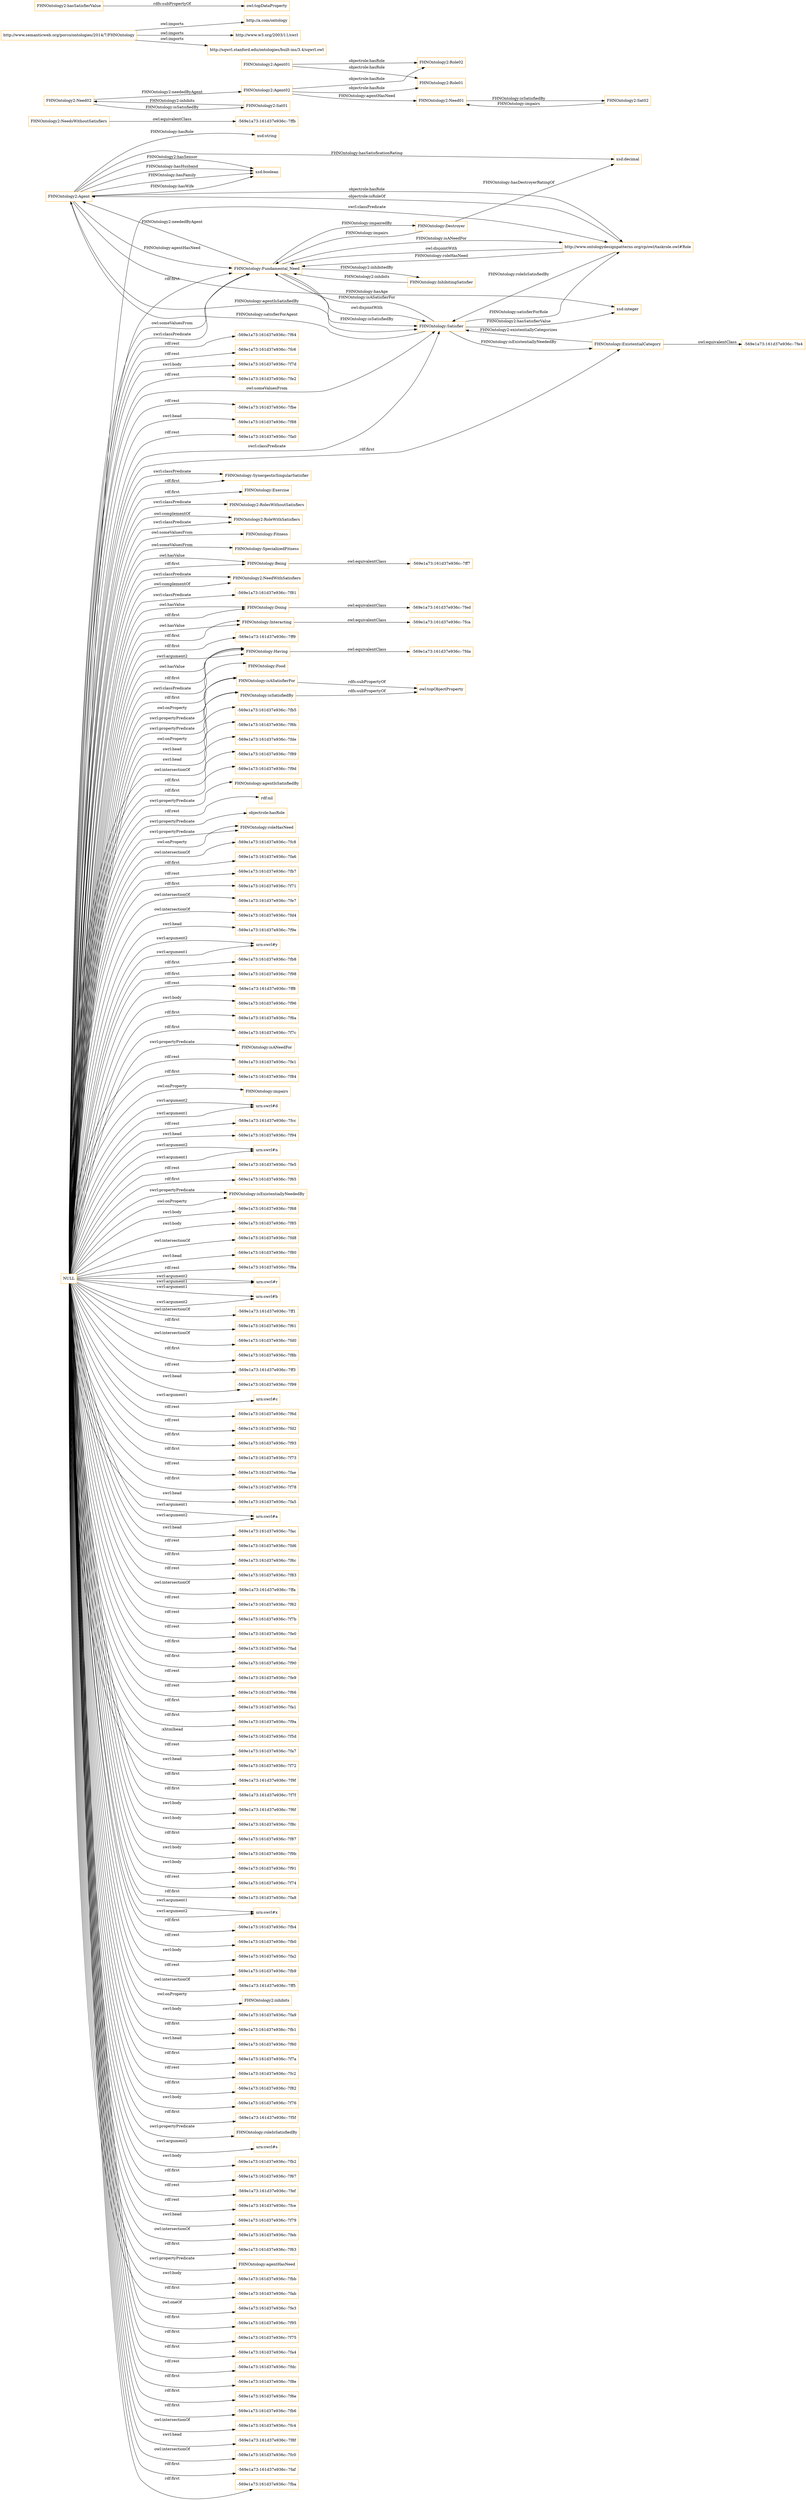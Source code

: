 digraph ar2dtool_diagram { 
rankdir=LR;
size="1501"
node [shape = rectangle, color="orange"]; "FHNOntology2:Agent" "FHNOntology:SynergesticSingularSatisfier" "FHNOntology2:NeedsWithoutSatisfiers" "FHNOntology:Exercise" "FHNOntology:Destroyer" "-569e1a73:161d37e936c:-7ffb" "-569e1a73:161d37e936c:-7fda" "FHNOntology2:RolesWithoutSatisfiers" "FHNOntology2:RoleWithSatisfiers" "FHNOntology:Fitness" "-569e1a73:161d37e936c:-7fca" "FHNOntology:Fundamental_Need" "FHNOntology:SpecializedFitness" "-569e1a73:161d37e936c:-7fe4" "FHNOntology:ExistentialCategory" "http://www.ontologydesignpatterns.org/cp/owl/taskrole.owl#Role" "FHNOntology:InhibitingSatisfier" "FHNOntology:Being" "-569e1a73:161d37e936c:-7ff7" "FHNOntology:Satisfier" "FHNOntology2:NeedWithSatisfiers" "-569e1a73:161d37e936c:-7f81" "FHNOntology:Doing" "FHNOntology:Interacting" "-569e1a73:161d37e936c:-7ff9" "-569e1a73:161d37e936c:-7fed" "FHNOntology:Having" "FHNOntology:Food" ; /*classes style*/
	"FHNOntology:Interacting" -> "-569e1a73:161d37e936c:-7fca" [ label = "owl:equivalentClass" ];
	"FHNOntology:isASatisfierFor" -> "owl:topObjectProperty" [ label = "rdfs:subPropertyOf" ];
	"FHNOntology2:Need01" -> "FHNOntology2:Sat02" [ label = "FHNOntology:isSatisfiedBy" ];
	"FHNOntology:Fundamental_Need" -> "FHNOntology:Satisfier" [ label = "owl:disjointWith" ];
	"FHNOntology:Being" -> "-569e1a73:161d37e936c:-7ff7" [ label = "owl:equivalentClass" ];
	"FHNOntology:Doing" -> "-569e1a73:161d37e936c:-7fed" [ label = "owl:equivalentClass" ];
	"http://www.ontologydesignpatterns.org/cp/owl/taskrole.owl#Role" -> "FHNOntology:Fundamental_Need" [ label = "owl:disjointWith" ];
	"http://www.semanticweb.org/porco/ontologies/2014/7/FHNOntology" -> "http://a.com/ontology" [ label = "owl:imports" ];
	"http://www.semanticweb.org/porco/ontologies/2014/7/FHNOntology" -> "http://www.w3.org/2003/11/swrl" [ label = "owl:imports" ];
	"http://www.semanticweb.org/porco/ontologies/2014/7/FHNOntology" -> "http://sqwrl.stanford.edu/ontologies/built-ins/3.4/sqwrl.owl" [ label = "owl:imports" ];
	"FHNOntology2:Agent02" -> "FHNOntology2:Need01" [ label = "FHNOntology:agentHasNeed" ];
	"FHNOntology2:Agent02" -> "FHNOntology2:Role02" [ label = "objectrole:hasRole" ];
	"FHNOntology2:Agent02" -> "FHNOntology2:Role01" [ label = "objectrole:hasRole" ];
	"FHNOntology2:Sat02" -> "FHNOntology2:Need01" [ label = "FHNOntology:impairs" ];
	"FHNOntology2:NeedsWithoutSatisfiers" -> "-569e1a73:161d37e936c:-7ffb" [ label = "owl:equivalentClass" ];
	"NULL" -> "-569e1a73:161d37e936c:-7fb5" [ label = "swrl:head" ];
	"NULL" -> "-569e1a73:161d37e936c:-7f6b" [ label = "swrl:head" ];
	"NULL" -> "-569e1a73:161d37e936c:-7fde" [ label = "owl:intersectionOf" ];
	"NULL" -> "-569e1a73:161d37e936c:-7f89" [ label = "rdf:first" ];
	"NULL" -> "-569e1a73:161d37e936c:-7f9d" [ label = "rdf:first" ];
	"NULL" -> "FHNOntology:agentIsSatisfiedBy" [ label = "swrl:propertyPredicate" ];
	"NULL" -> "rdf:nil" [ label = "rdf:rest" ];
	"NULL" -> "objectrole:hasRole" [ label = "swrl:propertyPredicate" ];
	"NULL" -> "FHNOntology:roleHasNeed" [ label = "owl:onProperty" ];
	"NULL" -> "-569e1a73:161d37e936c:-7fc8" [ label = "owl:intersectionOf" ];
	"NULL" -> "FHNOntology:Interacting" [ label = "rdf:first" ];
	"NULL" -> "-569e1a73:161d37e936c:-7fa6" [ label = "rdf:first" ];
	"NULL" -> "-569e1a73:161d37e936c:-7fb7" [ label = "rdf:rest" ];
	"NULL" -> "-569e1a73:161d37e936c:-7f71" [ label = "rdf:first" ];
	"NULL" -> "-569e1a73:161d37e936c:-7fe7" [ label = "owl:intersectionOf" ];
	"NULL" -> "-569e1a73:161d37e936c:-7fd4" [ label = "owl:intersectionOf" ];
	"NULL" -> "-569e1a73:161d37e936c:-7f9e" [ label = "swrl:head" ];
	"NULL" -> "urn:swrl#y" [ label = "swrl:argument1" ];
	"NULL" -> "-569e1a73:161d37e936c:-7fb8" [ label = "rdf:first" ];
	"NULL" -> "-569e1a73:161d37e936c:-7f98" [ label = "rdf:first" ];
	"NULL" -> "-569e1a73:161d37e936c:-7ff8" [ label = "rdf:rest" ];
	"NULL" -> "-569e1a73:161d37e936c:-7f96" [ label = "swrl:body" ];
	"NULL" -> "-569e1a73:161d37e936c:-7f6a" [ label = "rdf:first" ];
	"NULL" -> "FHNOntology:Doing" [ label = "rdf:first" ];
	"NULL" -> "FHNOntology:Satisfier" [ label = "swrl:classPredicate" ];
	"NULL" -> "-569e1a73:161d37e936c:-7f7c" [ label = "rdf:first" ];
	"NULL" -> "-569e1a73:161d37e936c:-7f81" [ label = "swrl:classPredicate" ];
	"NULL" -> "FHNOntology:isANeedFor" [ label = "swrl:propertyPredicate" ];
	"NULL" -> "-569e1a73:161d37e936c:-7fe1" [ label = "rdf:rest" ];
	"NULL" -> "-569e1a73:161d37e936c:-7f84" [ label = "rdf:first" ];
	"NULL" -> "FHNOntology:impairs" [ label = "owl:onProperty" ];
	"NULL" -> "urn:swrl#d" [ label = "swrl:argument1" ];
	"NULL" -> "-569e1a73:161d37e936c:-7fcc" [ label = "rdf:rest" ];
	"NULL" -> "FHNOntology:Exercise" [ label = "rdf:first" ];
	"NULL" -> "FHNOntology:Fundamental_Need" [ label = "rdf:first" ];
	"NULL" -> "-569e1a73:161d37e936c:-7f94" [ label = "swrl:head" ];
	"NULL" -> "urn:swrl#n" [ label = "swrl:argument1" ];
	"NULL" -> "-569e1a73:161d37e936c:-7fe5" [ label = "rdf:rest" ];
	"NULL" -> "urn:swrl#d" [ label = "swrl:argument2" ];
	"NULL" -> "-569e1a73:161d37e936c:-7f65" [ label = "rdf:first" ];
	"NULL" -> "FHNOntology:Being" [ label = "rdf:first" ];
	"NULL" -> "FHNOntology:isExistentiallyNeededBy" [ label = "owl:onProperty" ];
	"NULL" -> "-569e1a73:161d37e936c:-7f68" [ label = "swrl:body" ];
	"NULL" -> "-569e1a73:161d37e936c:-7f85" [ label = "swrl:body" ];
	"NULL" -> "-569e1a73:161d37e936c:-7fd8" [ label = "owl:intersectionOf" ];
	"NULL" -> "-569e1a73:161d37e936c:-7f80" [ label = "swrl:head" ];
	"NULL" -> "-569e1a73:161d37e936c:-7f8a" [ label = "rdf:rest" ];
	"NULL" -> "urn:swrl#r" [ label = "swrl:argument1" ];
	"NULL" -> "urn:swrl#b" [ label = "swrl:argument2" ];
	"NULL" -> "http://www.ontologydesignpatterns.org/cp/owl/taskrole.owl#Role" [ label = "swrl:classPredicate" ];
	"NULL" -> "-569e1a73:161d37e936c:-7ff1" [ label = "owl:intersectionOf" ];
	"NULL" -> "-569e1a73:161d37e936c:-7f61" [ label = "rdf:first" ];
	"NULL" -> "FHNOntology:isSatisfiedBy" [ label = "owl:onProperty" ];
	"NULL" -> "FHNOntology:Having" [ label = "owl:hasValue" ];
	"NULL" -> "-569e1a73:161d37e936c:-7fd0" [ label = "owl:intersectionOf" ];
	"NULL" -> "FHNOntology:Being" [ label = "owl:hasValue" ];
	"NULL" -> "FHNOntology:SynergesticSingularSatisfier" [ label = "rdf:first" ];
	"NULL" -> "-569e1a73:161d37e936c:-7f8b" [ label = "rdf:first" ];
	"NULL" -> "-569e1a73:161d37e936c:-7ff3" [ label = "rdf:rest" ];
	"NULL" -> "-569e1a73:161d37e936c:-7f99" [ label = "swrl:head" ];
	"NULL" -> "urn:swrl#c" [ label = "swrl:argument1" ];
	"NULL" -> "-569e1a73:161d37e936c:-7f6d" [ label = "rdf:rest" ];
	"NULL" -> "-569e1a73:161d37e936c:-7fd2" [ label = "rdf:rest" ];
	"NULL" -> "-569e1a73:161d37e936c:-7f93" [ label = "rdf:first" ];
	"NULL" -> "-569e1a73:161d37e936c:-7f73" [ label = "rdf:first" ];
	"NULL" -> "-569e1a73:161d37e936c:-7fae" [ label = "rdf:rest" ];
	"NULL" -> "-569e1a73:161d37e936c:-7f78" [ label = "rdf:first" ];
	"NULL" -> "-569e1a73:161d37e936c:-7fa5" [ label = "swrl:head" ];
	"NULL" -> "urn:swrl#a" [ label = "swrl:argument2" ];
	"NULL" -> "-569e1a73:161d37e936c:-7fac" [ label = "swrl:head" ];
	"NULL" -> "-569e1a73:161d37e936c:-7fd6" [ label = "rdf:rest" ];
	"NULL" -> "-569e1a73:161d37e936c:-7f6c" [ label = "rdf:first" ];
	"NULL" -> "-569e1a73:161d37e936c:-7f83" [ label = "rdf:rest" ];
	"NULL" -> "-569e1a73:161d37e936c:-7ffa" [ label = "owl:intersectionOf" ];
	"NULL" -> "-569e1a73:161d37e936c:-7f62" [ label = "rdf:rest" ];
	"NULL" -> "-569e1a73:161d37e936c:-7f7b" [ label = "rdf:rest" ];
	"NULL" -> "-569e1a73:161d37e936c:-7fe0" [ label = "rdf:rest" ];
	"NULL" -> "urn:swrl#n" [ label = "swrl:argument2" ];
	"NULL" -> "-569e1a73:161d37e936c:-7fad" [ label = "rdf:first" ];
	"NULL" -> "-569e1a73:161d37e936c:-7f90" [ label = "rdf:first" ];
	"NULL" -> "-569e1a73:161d37e936c:-7fe9" [ label = "rdf:rest" ];
	"NULL" -> "FHNOntology:Food" [ label = "rdf:first" ];
	"NULL" -> "-569e1a73:161d37e936c:-7f66" [ label = "rdf:rest" ];
	"NULL" -> "-569e1a73:161d37e936c:-7fa1" [ label = "rdf:first" ];
	"NULL" -> "-569e1a73:161d37e936c:-7f9a" [ label = "rdf:first" ];
	"NULL" -> "-569e1a73:161d37e936c:-7f5d" [ label = ":xhtmlhead" ];
	"NULL" -> "-569e1a73:161d37e936c:-7fa7" [ label = "rdf:rest" ];
	"NULL" -> "-569e1a73:161d37e936c:-7f72" [ label = "swrl:head" ];
	"NULL" -> "urn:swrl#r" [ label = "swrl:argument2" ];
	"NULL" -> "-569e1a73:161d37e936c:-7f9f" [ label = "rdf:first" ];
	"NULL" -> "FHNOntology:Having" [ label = "rdf:first" ];
	"NULL" -> "-569e1a73:161d37e936c:-7f7f" [ label = "rdf:first" ];
	"NULL" -> "-569e1a73:161d37e936c:-7f6f" [ label = "swrl:body" ];
	"NULL" -> "-569e1a73:161d37e936c:-7f8c" [ label = "swrl:body" ];
	"NULL" -> "urn:swrl#y" [ label = "swrl:argument2" ];
	"NULL" -> "-569e1a73:161d37e936c:-7f87" [ label = "rdf:first" ];
	"NULL" -> "FHNOntology:Fundamental_Need" [ label = "owl:someValuesFrom" ];
	"NULL" -> "FHNOntology2:NeedWithSatisfiers" [ label = "owl:complementOf" ];
	"NULL" -> "-569e1a73:161d37e936c:-7f9b" [ label = "swrl:body" ];
	"NULL" -> "-569e1a73:161d37e936c:-7f91" [ label = "swrl:body" ];
	"NULL" -> "FHNOntology:isASatisfierFor" [ label = "swrl:propertyPredicate" ];
	"NULL" -> "FHNOntology:Doing" [ label = "owl:hasValue" ];
	"NULL" -> "-569e1a73:161d37e936c:-7f74" [ label = "rdf:rest" ];
	"NULL" -> "-569e1a73:161d37e936c:-7fa8" [ label = "rdf:first" ];
	"NULL" -> "urn:swrl#x" [ label = "swrl:argument2" ];
	"NULL" -> "FHNOntology:roleHasNeed" [ label = "swrl:propertyPredicate" ];
	"NULL" -> "-569e1a73:161d37e936c:-7fb4" [ label = "rdf:first" ];
	"NULL" -> "-569e1a73:161d37e936c:-7fb0" [ label = "rdf:rest" ];
	"NULL" -> "FHNOntology:Fitness" [ label = "owl:someValuesFrom" ];
	"NULL" -> "-569e1a73:161d37e936c:-7fa2" [ label = "swrl:body" ];
	"NULL" -> "-569e1a73:161d37e936c:-7fb9" [ label = "rdf:rest" ];
	"NULL" -> "FHNOntology:SynergesticSingularSatisfier" [ label = "swrl:classPredicate" ];
	"NULL" -> "FHNOntology:isASatisfierFor" [ label = "owl:onProperty" ];
	"NULL" -> "-569e1a73:161d37e936c:-7ff5" [ label = "owl:intersectionOf" ];
	"NULL" -> "FHNOntology2:inhibits" [ label = "owl:onProperty" ];
	"NULL" -> "-569e1a73:161d37e936c:-7fa9" [ label = "swrl:body" ];
	"NULL" -> "-569e1a73:161d37e936c:-7fb1" [ label = "rdf:first" ];
	"NULL" -> "FHNOntology2:RoleWithSatisfiers" [ label = "swrl:classPredicate" ];
	"NULL" -> "-569e1a73:161d37e936c:-7f60" [ label = "swrl:head" ];
	"NULL" -> "FHNOntology:Having" [ label = "swrl:classPredicate" ];
	"NULL" -> "-569e1a73:161d37e936c:-7f7a" [ label = "rdf:first" ];
	"NULL" -> "urn:swrl#x" [ label = "swrl:argument1" ];
	"NULL" -> "-569e1a73:161d37e936c:-7fc2" [ label = "rdf:rest" ];
	"NULL" -> "-569e1a73:161d37e936c:-7f82" [ label = "rdf:first" ];
	"NULL" -> "-569e1a73:161d37e936c:-7f76" [ label = "swrl:body" ];
	"NULL" -> "-569e1a73:161d37e936c:-7f5f" [ label = "rdf:first" ];
	"NULL" -> "FHNOntology:isExistentiallyNeededBy" [ label = "swrl:propertyPredicate" ];
	"NULL" -> "FHNOntology:roleIsSatisfiedBy" [ label = "swrl:propertyPredicate" ];
	"NULL" -> "urn:swrl#s" [ label = "swrl:argument2" ];
	"NULL" -> "FHNOntology:Interacting" [ label = "owl:hasValue" ];
	"NULL" -> "-569e1a73:161d37e936c:-7fb2" [ label = "swrl:body" ];
	"NULL" -> "-569e1a73:161d37e936c:-7f67" [ label = "rdf:first" ];
	"NULL" -> "-569e1a73:161d37e936c:-7fef" [ label = "rdf:rest" ];
	"NULL" -> "-569e1a73:161d37e936c:-7fce" [ label = "rdf:rest" ];
	"NULL" -> "-569e1a73:161d37e936c:-7f79" [ label = "swrl:head" ];
	"NULL" -> "FHNOntology:Satisfier" [ label = "owl:someValuesFrom" ];
	"NULL" -> "-569e1a73:161d37e936c:-7feb" [ label = "owl:intersectionOf" ];
	"NULL" -> "-569e1a73:161d37e936c:-7f63" [ label = "rdf:first" ];
	"NULL" -> "FHNOntology:ExistentialCategory" [ label = "rdf:first" ];
	"NULL" -> "FHNOntology:agentHasNeed" [ label = "swrl:propertyPredicate" ];
	"NULL" -> "-569e1a73:161d37e936c:-7fbb" [ label = "swrl:body" ];
	"NULL" -> "-569e1a73:161d37e936c:-7fab" [ label = "rdf:first" ];
	"NULL" -> "-569e1a73:161d37e936c:-7fe3" [ label = "owl:oneOf" ];
	"NULL" -> "FHNOntology:isSatisfiedBy" [ label = "swrl:propertyPredicate" ];
	"NULL" -> "urn:swrl#a" [ label = "swrl:argument1" ];
	"NULL" -> "-569e1a73:161d37e936c:-7f95" [ label = "rdf:first" ];
	"NULL" -> "-569e1a73:161d37e936c:-7f75" [ label = "rdf:first" ];
	"NULL" -> "-569e1a73:161d37e936c:-7fa4" [ label = "rdf:first" ];
	"NULL" -> "-569e1a73:161d37e936c:-7fdc" [ label = "rdf:rest" ];
	"NULL" -> "FHNOntology:SpecializedFitness" [ label = "owl:someValuesFrom" ];
	"NULL" -> "FHNOntology2:RoleWithSatisfiers" [ label = "owl:complementOf" ];
	"NULL" -> "FHNOntology:Having" [ label = "swrl:argument2" ];
	"NULL" -> "-569e1a73:161d37e936c:-7f8e" [ label = "rdf:first" ];
	"NULL" -> "FHNOntology:Fundamental_Need" [ label = "swrl:classPredicate" ];
	"NULL" -> "-569e1a73:161d37e936c:-7f6e" [ label = "rdf:first" ];
	"NULL" -> "-569e1a73:161d37e936c:-7fb6" [ label = "rdf:first" ];
	"NULL" -> "-569e1a73:161d37e936c:-7fc4" [ label = "owl:intersectionOf" ];
	"NULL" -> "-569e1a73:161d37e936c:-7f8f" [ label = "swrl:head" ];
	"NULL" -> "-569e1a73:161d37e936c:-7fc0" [ label = "owl:intersectionOf" ];
	"NULL" -> "urn:swrl#b" [ label = "swrl:argument1" ];
	"NULL" -> "-569e1a73:161d37e936c:-7faf" [ label = "rdf:first" ];
	"NULL" -> "-569e1a73:161d37e936c:-7fba" [ label = "rdf:first" ];
	"NULL" -> "-569e1a73:161d37e936c:-7f64" [ label = "rdf:rest" ];
	"NULL" -> "-569e1a73:161d37e936c:-7fc6" [ label = "rdf:rest" ];
	"NULL" -> "-569e1a73:161d37e936c:-7ff9" [ label = "rdf:first" ];
	"NULL" -> "-569e1a73:161d37e936c:-7f7d" [ label = "swrl:body" ];
	"NULL" -> "-569e1a73:161d37e936c:-7fe2" [ label = "rdf:rest" ];
	"NULL" -> "-569e1a73:161d37e936c:-7fbe" [ label = "rdf:rest" ];
	"NULL" -> "FHNOntology2:NeedWithSatisfiers" [ label = "swrl:classPredicate" ];
	"NULL" -> "-569e1a73:161d37e936c:-7f88" [ label = "swrl:head" ];
	"NULL" -> "FHNOntology2:RolesWithoutSatisfiers" [ label = "swrl:classPredicate" ];
	"NULL" -> "-569e1a73:161d37e936c:-7fa0" [ label = "rdf:rest" ];
	"FHNOntology2:Agent01" -> "FHNOntology2:Role02" [ label = "objectrole:hasRole" ];
	"FHNOntology2:Agent01" -> "FHNOntology2:Role01" [ label = "objectrole:hasRole" ];
	"FHNOntology:ExistentialCategory" -> "-569e1a73:161d37e936c:-7fe4" [ label = "owl:equivalentClass" ];
	"FHNOntology2:Sat01" -> "FHNOntology2:Need02" [ label = "FHNOntology2:inhibits" ];
	"FHNOntology2:hasSatisfierValue" -> "owl:topDataProperty" [ label = "rdfs:subPropertyOf" ];
	"FHNOntology:Having" -> "-569e1a73:161d37e936c:-7fda" [ label = "owl:equivalentClass" ];
	"FHNOntology:isSatisfiedBy" -> "owl:topObjectProperty" [ label = "rdfs:subPropertyOf" ];
	"FHNOntology2:Need02" -> "FHNOntology2:Sat01" [ label = "FHNOntology:isSatisfiedBy" ];
	"FHNOntology2:Need02" -> "FHNOntology2:Agent02" [ label = "FHNOntology2:neededByAgent" ];
	"FHNOntology:Fundamental_Need" -> "FHNOntology:Satisfier" [ label = "FHNOntology:isSatisfiedBy" ];
	"FHNOntology2:Agent" -> "xsd:boolean" [ label = "FHNOntology:hasFamily" ];
	"FHNOntology2:Agent" -> "xsd:integer" [ label = "FHNOntology:hasAge" ];
	"FHNOntology:Satisfier" -> "FHNOntology:ExistentialCategory" [ label = "FHNOntology:isExistentiallyNeededBy" ];
	"FHNOntology2:Agent" -> "FHNOntology:Fundamental_Need" [ label = "FHNOntology:agentHasNeed" ];
	"FHNOntology:Fundamental_Need" -> "FHNOntology2:Agent" [ label = "FHNOntology2:neededByAgent" ];
	"FHNOntology:Satisfier" -> "FHNOntology2:Agent" [ label = "FHNOntology:satisfierForAgent" ];
	"FHNOntology2:Agent" -> "FHNOntology:Satisfier" [ label = "FHNOntology:agentIsSatisfiedBy" ];
	"FHNOntology:Satisfier" -> "xsd:integer" [ label = "FHNOntology2:hasSatisfierValue" ];
	"FHNOntology2:Agent" -> "http://www.ontologydesignpatterns.org/cp/owl/taskrole.owl#Role" [ label = "objectrole:hasRole" ];
	"FHNOntology:Destroyer" -> "xsd:decimal" [ label = "FHNOntology:hasDestroyerRatingOf" ];
	"FHNOntology:InhibitingSatisfier" -> "FHNOntology:Fundamental_Need" [ label = "FHNOntology2:inhibits" ];
	"FHNOntology2:Agent" -> "xsd:decimal" [ label = "FHNOntology:hasSatisficationRating" ];
	"FHNOntology2:Agent" -> "xsd:boolean" [ label = "FHNOntology:hasWife" ];
	"FHNOntology2:Agent" -> "xsd:boolean" [ label = "FHNOntology2:hasSensor" ];
	"FHNOntology:Fundamental_Need" -> "FHNOntology:Destroyer" [ label = "FHNOntology:impairedBy" ];
	"http://www.ontologydesignpatterns.org/cp/owl/taskrole.owl#Role" -> "FHNOntology:Satisfier" [ label = "FHNOntology:roleIsSatisfiedBy" ];
	"FHNOntology:Satisfier" -> "FHNOntology:Fundamental_Need" [ label = "FHNOntology:isASatisfierFor" ];
	"http://www.ontologydesignpatterns.org/cp/owl/taskrole.owl#Role" -> "FHNOntology:Fundamental_Need" [ label = "FHNOntology:roleHasNeed" ];
	"FHNOntology:Satisfier" -> "http://www.ontologydesignpatterns.org/cp/owl/taskrole.owl#Role" [ label = "FHNOntology:satisfierForRole" ];
	"FHNOntology:Fundamental_Need" -> "http://www.ontologydesignpatterns.org/cp/owl/taskrole.owl#Role" [ label = "FHNOntology:isANeedFor" ];
	"FHNOntology:ExistentialCategory" -> "FHNOntology:Satisfier" [ label = "FHNOntology2:existentiallyCategorizes" ];
	"FHNOntology2:Agent" -> "xsd:boolean" [ label = "FHNOntology:hasHusband" ];
	"FHNOntology2:Agent" -> "xsd:string" [ label = "FHNOntology:hasRole" ];
	"FHNOntology:Fundamental_Need" -> "FHNOntology:InhibitingSatisfier" [ label = "FHNOntology2:inhibitedBy" ];
	"FHNOntology:Destroyer" -> "FHNOntology:Fundamental_Need" [ label = "FHNOntology:impairs" ];
	"http://www.ontologydesignpatterns.org/cp/owl/taskrole.owl#Role" -> "FHNOntology2:Agent" [ label = "objectrole:isRoleOf" ];

}
